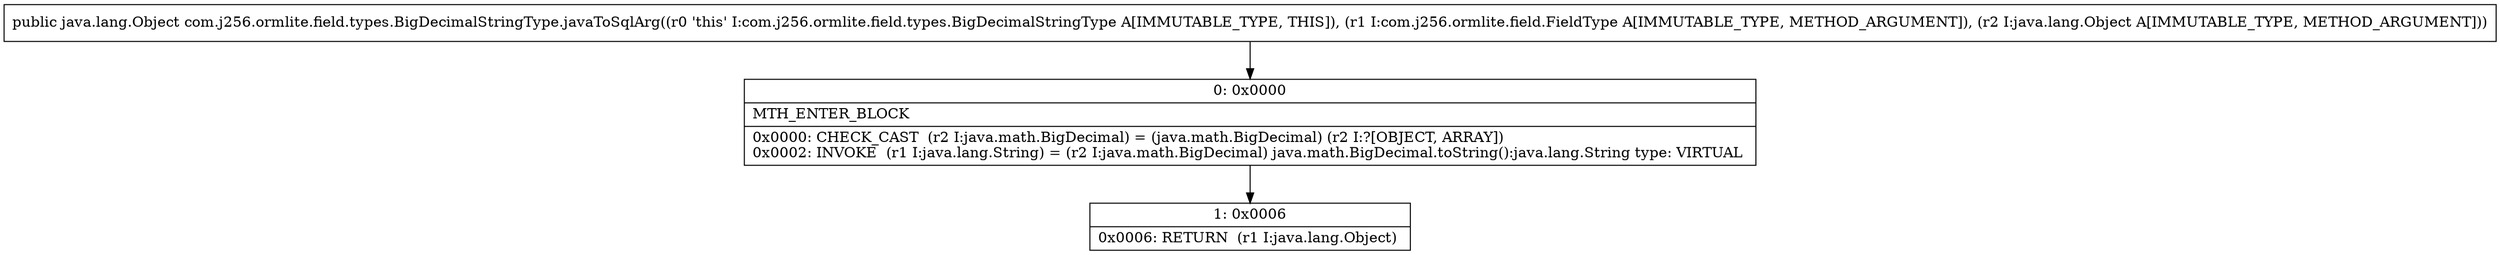 digraph "CFG forcom.j256.ormlite.field.types.BigDecimalStringType.javaToSqlArg(Lcom\/j256\/ormlite\/field\/FieldType;Ljava\/lang\/Object;)Ljava\/lang\/Object;" {
Node_0 [shape=record,label="{0\:\ 0x0000|MTH_ENTER_BLOCK\l|0x0000: CHECK_CAST  (r2 I:java.math.BigDecimal) = (java.math.BigDecimal) (r2 I:?[OBJECT, ARRAY]) \l0x0002: INVOKE  (r1 I:java.lang.String) = (r2 I:java.math.BigDecimal) java.math.BigDecimal.toString():java.lang.String type: VIRTUAL \l}"];
Node_1 [shape=record,label="{1\:\ 0x0006|0x0006: RETURN  (r1 I:java.lang.Object) \l}"];
MethodNode[shape=record,label="{public java.lang.Object com.j256.ormlite.field.types.BigDecimalStringType.javaToSqlArg((r0 'this' I:com.j256.ormlite.field.types.BigDecimalStringType A[IMMUTABLE_TYPE, THIS]), (r1 I:com.j256.ormlite.field.FieldType A[IMMUTABLE_TYPE, METHOD_ARGUMENT]), (r2 I:java.lang.Object A[IMMUTABLE_TYPE, METHOD_ARGUMENT])) }"];
MethodNode -> Node_0;
Node_0 -> Node_1;
}

